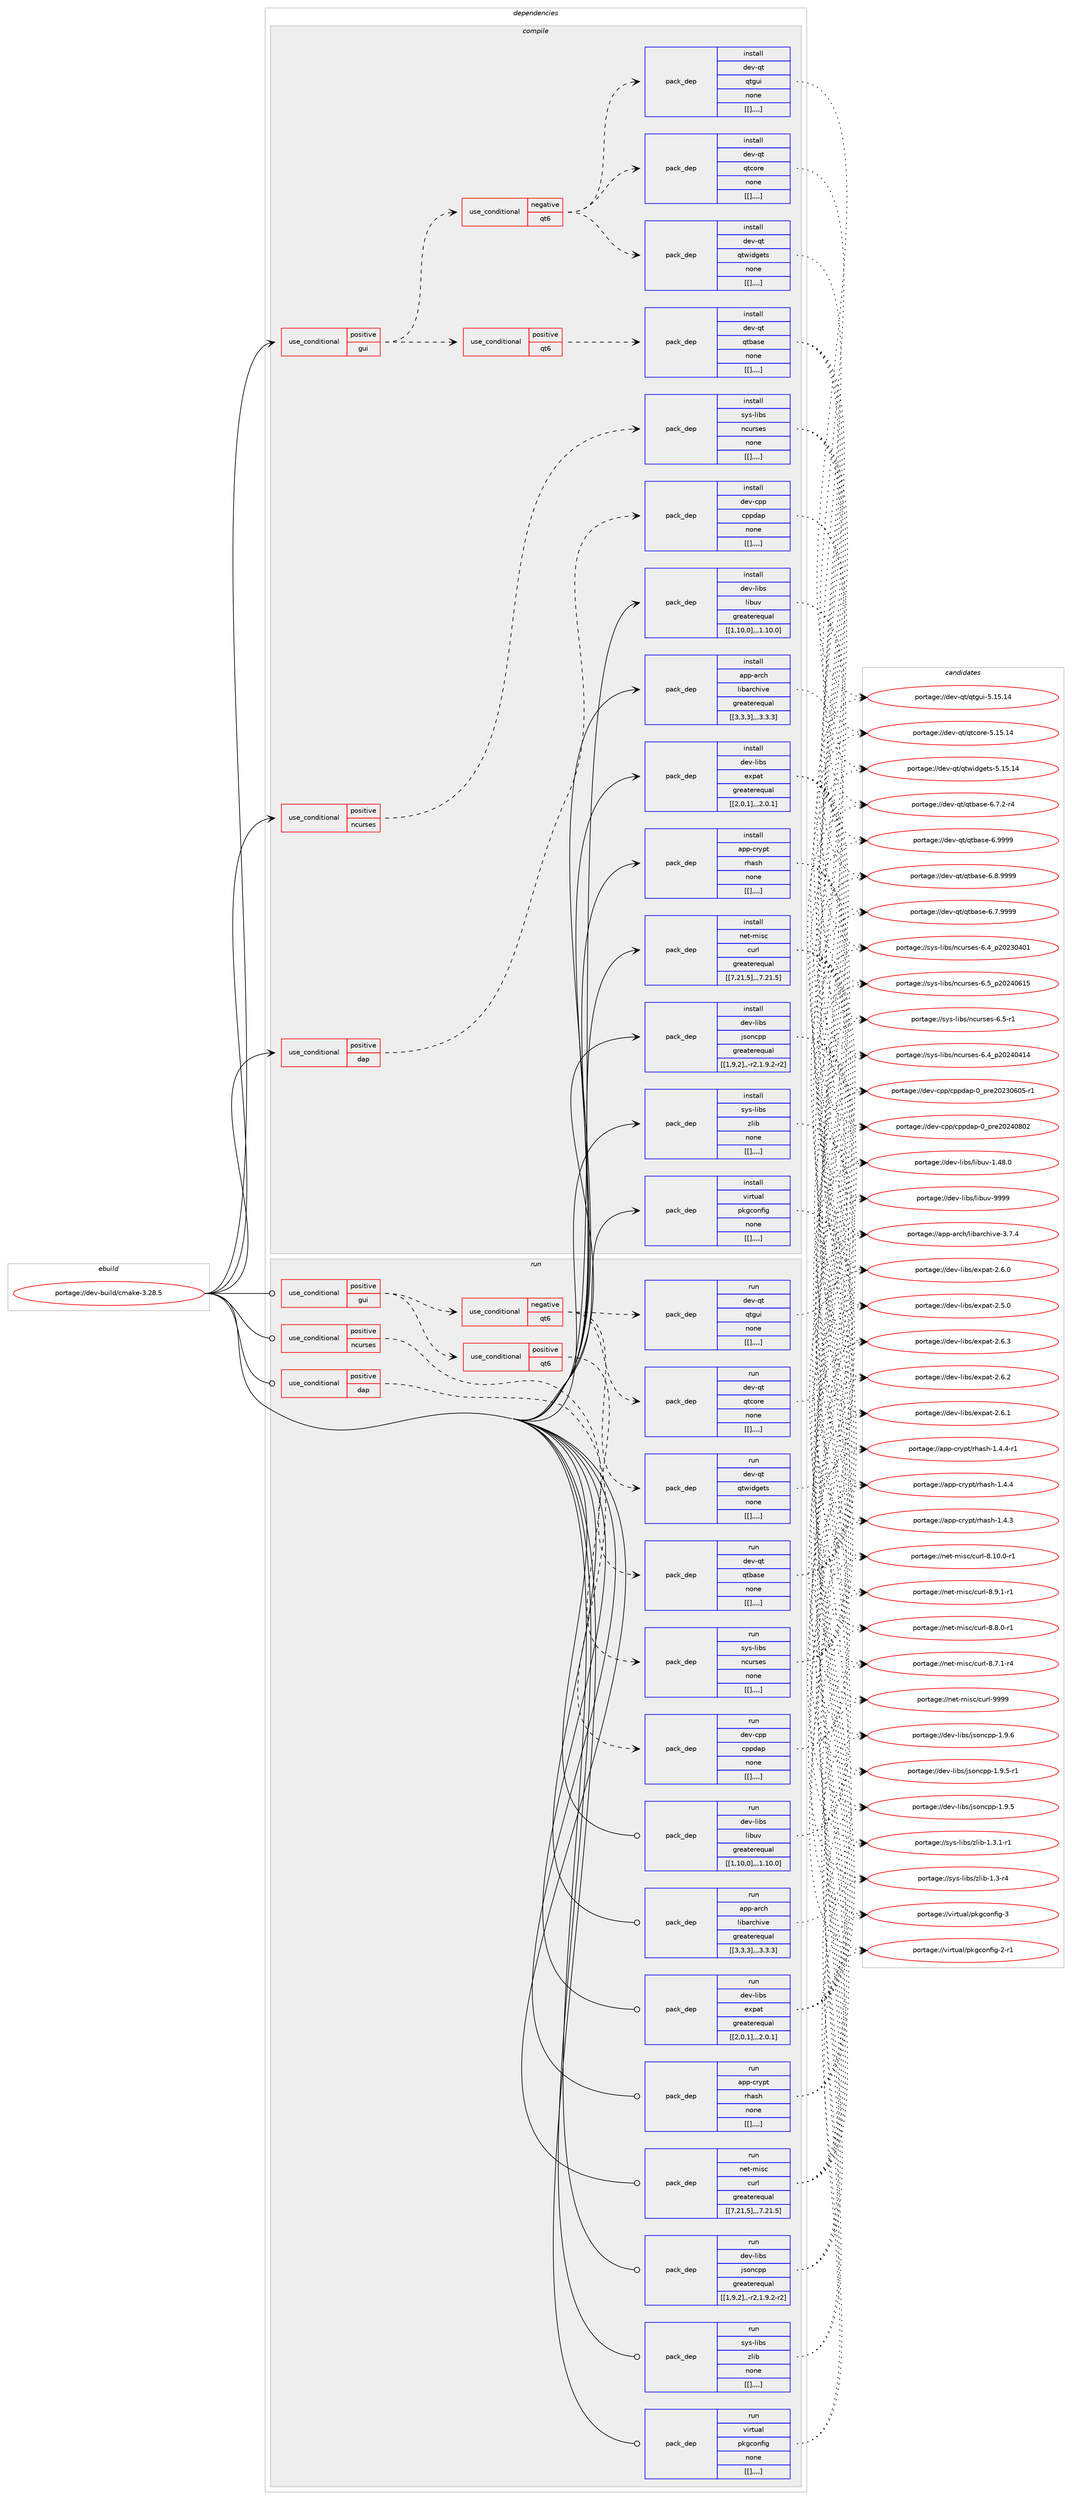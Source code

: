 digraph prolog {

# *************
# Graph options
# *************

newrank=true;
concentrate=true;
compound=true;
graph [rankdir=LR,fontname=Helvetica,fontsize=10,ranksep=1.5];#, ranksep=2.5, nodesep=0.2];
edge  [arrowhead=vee];
node  [fontname=Helvetica,fontsize=10];

# **********
# The ebuild
# **********

subgraph cluster_leftcol {
color=gray;
label=<<i>ebuild</i>>;
id [label="portage://dev-build/cmake-3.28.5", color=red, width=4, href="../dev-build/cmake-3.28.5.svg"];
}

# ****************
# The dependencies
# ****************

subgraph cluster_midcol {
color=gray;
label=<<i>dependencies</i>>;
subgraph cluster_compile {
fillcolor="#eeeeee";
style=filled;
label=<<i>compile</i>>;
subgraph cond16845 {
dependency64529 [label=<<TABLE BORDER="0" CELLBORDER="1" CELLSPACING="0" CELLPADDING="4"><TR><TD ROWSPAN="3" CELLPADDING="10">use_conditional</TD></TR><TR><TD>positive</TD></TR><TR><TD>dap</TD></TR></TABLE>>, shape=none, color=red];
subgraph pack46763 {
dependency64530 [label=<<TABLE BORDER="0" CELLBORDER="1" CELLSPACING="0" CELLPADDING="4" WIDTH="220"><TR><TD ROWSPAN="6" CELLPADDING="30">pack_dep</TD></TR><TR><TD WIDTH="110">install</TD></TR><TR><TD>dev-cpp</TD></TR><TR><TD>cppdap</TD></TR><TR><TD>none</TD></TR><TR><TD>[[],,,,]</TD></TR></TABLE>>, shape=none, color=blue];
}
dependency64529:e -> dependency64530:w [weight=20,style="dashed",arrowhead="vee"];
}
id:e -> dependency64529:w [weight=20,style="solid",arrowhead="vee"];
subgraph cond16846 {
dependency64531 [label=<<TABLE BORDER="0" CELLBORDER="1" CELLSPACING="0" CELLPADDING="4"><TR><TD ROWSPAN="3" CELLPADDING="10">use_conditional</TD></TR><TR><TD>positive</TD></TR><TR><TD>gui</TD></TR></TABLE>>, shape=none, color=red];
subgraph cond16847 {
dependency64532 [label=<<TABLE BORDER="0" CELLBORDER="1" CELLSPACING="0" CELLPADDING="4"><TR><TD ROWSPAN="3" CELLPADDING="10">use_conditional</TD></TR><TR><TD>negative</TD></TR><TR><TD>qt6</TD></TR></TABLE>>, shape=none, color=red];
subgraph pack46764 {
dependency64533 [label=<<TABLE BORDER="0" CELLBORDER="1" CELLSPACING="0" CELLPADDING="4" WIDTH="220"><TR><TD ROWSPAN="6" CELLPADDING="30">pack_dep</TD></TR><TR><TD WIDTH="110">install</TD></TR><TR><TD>dev-qt</TD></TR><TR><TD>qtcore</TD></TR><TR><TD>none</TD></TR><TR><TD>[[],,,,]</TD></TR></TABLE>>, shape=none, color=blue];
}
dependency64532:e -> dependency64533:w [weight=20,style="dashed",arrowhead="vee"];
subgraph pack46765 {
dependency64534 [label=<<TABLE BORDER="0" CELLBORDER="1" CELLSPACING="0" CELLPADDING="4" WIDTH="220"><TR><TD ROWSPAN="6" CELLPADDING="30">pack_dep</TD></TR><TR><TD WIDTH="110">install</TD></TR><TR><TD>dev-qt</TD></TR><TR><TD>qtgui</TD></TR><TR><TD>none</TD></TR><TR><TD>[[],,,,]</TD></TR></TABLE>>, shape=none, color=blue];
}
dependency64532:e -> dependency64534:w [weight=20,style="dashed",arrowhead="vee"];
subgraph pack46766 {
dependency64535 [label=<<TABLE BORDER="0" CELLBORDER="1" CELLSPACING="0" CELLPADDING="4" WIDTH="220"><TR><TD ROWSPAN="6" CELLPADDING="30">pack_dep</TD></TR><TR><TD WIDTH="110">install</TD></TR><TR><TD>dev-qt</TD></TR><TR><TD>qtwidgets</TD></TR><TR><TD>none</TD></TR><TR><TD>[[],,,,]</TD></TR></TABLE>>, shape=none, color=blue];
}
dependency64532:e -> dependency64535:w [weight=20,style="dashed",arrowhead="vee"];
}
dependency64531:e -> dependency64532:w [weight=20,style="dashed",arrowhead="vee"];
subgraph cond16848 {
dependency64536 [label=<<TABLE BORDER="0" CELLBORDER="1" CELLSPACING="0" CELLPADDING="4"><TR><TD ROWSPAN="3" CELLPADDING="10">use_conditional</TD></TR><TR><TD>positive</TD></TR><TR><TD>qt6</TD></TR></TABLE>>, shape=none, color=red];
subgraph pack46767 {
dependency64537 [label=<<TABLE BORDER="0" CELLBORDER="1" CELLSPACING="0" CELLPADDING="4" WIDTH="220"><TR><TD ROWSPAN="6" CELLPADDING="30">pack_dep</TD></TR><TR><TD WIDTH="110">install</TD></TR><TR><TD>dev-qt</TD></TR><TR><TD>qtbase</TD></TR><TR><TD>none</TD></TR><TR><TD>[[],,,,]</TD></TR></TABLE>>, shape=none, color=blue];
}
dependency64536:e -> dependency64537:w [weight=20,style="dashed",arrowhead="vee"];
}
dependency64531:e -> dependency64536:w [weight=20,style="dashed",arrowhead="vee"];
}
id:e -> dependency64531:w [weight=20,style="solid",arrowhead="vee"];
subgraph cond16849 {
dependency64538 [label=<<TABLE BORDER="0" CELLBORDER="1" CELLSPACING="0" CELLPADDING="4"><TR><TD ROWSPAN="3" CELLPADDING="10">use_conditional</TD></TR><TR><TD>positive</TD></TR><TR><TD>ncurses</TD></TR></TABLE>>, shape=none, color=red];
subgraph pack46768 {
dependency64539 [label=<<TABLE BORDER="0" CELLBORDER="1" CELLSPACING="0" CELLPADDING="4" WIDTH="220"><TR><TD ROWSPAN="6" CELLPADDING="30">pack_dep</TD></TR><TR><TD WIDTH="110">install</TD></TR><TR><TD>sys-libs</TD></TR><TR><TD>ncurses</TD></TR><TR><TD>none</TD></TR><TR><TD>[[],,,,]</TD></TR></TABLE>>, shape=none, color=blue];
}
dependency64538:e -> dependency64539:w [weight=20,style="dashed",arrowhead="vee"];
}
id:e -> dependency64538:w [weight=20,style="solid",arrowhead="vee"];
subgraph pack46769 {
dependency64540 [label=<<TABLE BORDER="0" CELLBORDER="1" CELLSPACING="0" CELLPADDING="4" WIDTH="220"><TR><TD ROWSPAN="6" CELLPADDING="30">pack_dep</TD></TR><TR><TD WIDTH="110">install</TD></TR><TR><TD>app-arch</TD></TR><TR><TD>libarchive</TD></TR><TR><TD>greaterequal</TD></TR><TR><TD>[[3,3,3],,,3.3.3]</TD></TR></TABLE>>, shape=none, color=blue];
}
id:e -> dependency64540:w [weight=20,style="solid",arrowhead="vee"];
subgraph pack46770 {
dependency64541 [label=<<TABLE BORDER="0" CELLBORDER="1" CELLSPACING="0" CELLPADDING="4" WIDTH="220"><TR><TD ROWSPAN="6" CELLPADDING="30">pack_dep</TD></TR><TR><TD WIDTH="110">install</TD></TR><TR><TD>app-crypt</TD></TR><TR><TD>rhash</TD></TR><TR><TD>none</TD></TR><TR><TD>[[],,,,]</TD></TR></TABLE>>, shape=none, color=blue];
}
id:e -> dependency64541:w [weight=20,style="solid",arrowhead="vee"];
subgraph pack46771 {
dependency64542 [label=<<TABLE BORDER="0" CELLBORDER="1" CELLSPACING="0" CELLPADDING="4" WIDTH="220"><TR><TD ROWSPAN="6" CELLPADDING="30">pack_dep</TD></TR><TR><TD WIDTH="110">install</TD></TR><TR><TD>dev-libs</TD></TR><TR><TD>expat</TD></TR><TR><TD>greaterequal</TD></TR><TR><TD>[[2,0,1],,,2.0.1]</TD></TR></TABLE>>, shape=none, color=blue];
}
id:e -> dependency64542:w [weight=20,style="solid",arrowhead="vee"];
subgraph pack46772 {
dependency64543 [label=<<TABLE BORDER="0" CELLBORDER="1" CELLSPACING="0" CELLPADDING="4" WIDTH="220"><TR><TD ROWSPAN="6" CELLPADDING="30">pack_dep</TD></TR><TR><TD WIDTH="110">install</TD></TR><TR><TD>dev-libs</TD></TR><TR><TD>jsoncpp</TD></TR><TR><TD>greaterequal</TD></TR><TR><TD>[[1,9,2],,-r2,1.9.2-r2]</TD></TR></TABLE>>, shape=none, color=blue];
}
id:e -> dependency64543:w [weight=20,style="solid",arrowhead="vee"];
subgraph pack46773 {
dependency64544 [label=<<TABLE BORDER="0" CELLBORDER="1" CELLSPACING="0" CELLPADDING="4" WIDTH="220"><TR><TD ROWSPAN="6" CELLPADDING="30">pack_dep</TD></TR><TR><TD WIDTH="110">install</TD></TR><TR><TD>dev-libs</TD></TR><TR><TD>libuv</TD></TR><TR><TD>greaterequal</TD></TR><TR><TD>[[1,10,0],,,1.10.0]</TD></TR></TABLE>>, shape=none, color=blue];
}
id:e -> dependency64544:w [weight=20,style="solid",arrowhead="vee"];
subgraph pack46774 {
dependency64545 [label=<<TABLE BORDER="0" CELLBORDER="1" CELLSPACING="0" CELLPADDING="4" WIDTH="220"><TR><TD ROWSPAN="6" CELLPADDING="30">pack_dep</TD></TR><TR><TD WIDTH="110">install</TD></TR><TR><TD>net-misc</TD></TR><TR><TD>curl</TD></TR><TR><TD>greaterequal</TD></TR><TR><TD>[[7,21,5],,,7.21.5]</TD></TR></TABLE>>, shape=none, color=blue];
}
id:e -> dependency64545:w [weight=20,style="solid",arrowhead="vee"];
subgraph pack46775 {
dependency64546 [label=<<TABLE BORDER="0" CELLBORDER="1" CELLSPACING="0" CELLPADDING="4" WIDTH="220"><TR><TD ROWSPAN="6" CELLPADDING="30">pack_dep</TD></TR><TR><TD WIDTH="110">install</TD></TR><TR><TD>sys-libs</TD></TR><TR><TD>zlib</TD></TR><TR><TD>none</TD></TR><TR><TD>[[],,,,]</TD></TR></TABLE>>, shape=none, color=blue];
}
id:e -> dependency64546:w [weight=20,style="solid",arrowhead="vee"];
subgraph pack46776 {
dependency64547 [label=<<TABLE BORDER="0" CELLBORDER="1" CELLSPACING="0" CELLPADDING="4" WIDTH="220"><TR><TD ROWSPAN="6" CELLPADDING="30">pack_dep</TD></TR><TR><TD WIDTH="110">install</TD></TR><TR><TD>virtual</TD></TR><TR><TD>pkgconfig</TD></TR><TR><TD>none</TD></TR><TR><TD>[[],,,,]</TD></TR></TABLE>>, shape=none, color=blue];
}
id:e -> dependency64547:w [weight=20,style="solid",arrowhead="vee"];
}
subgraph cluster_compileandrun {
fillcolor="#eeeeee";
style=filled;
label=<<i>compile and run</i>>;
}
subgraph cluster_run {
fillcolor="#eeeeee";
style=filled;
label=<<i>run</i>>;
subgraph cond16850 {
dependency64548 [label=<<TABLE BORDER="0" CELLBORDER="1" CELLSPACING="0" CELLPADDING="4"><TR><TD ROWSPAN="3" CELLPADDING="10">use_conditional</TD></TR><TR><TD>positive</TD></TR><TR><TD>dap</TD></TR></TABLE>>, shape=none, color=red];
subgraph pack46777 {
dependency64549 [label=<<TABLE BORDER="0" CELLBORDER="1" CELLSPACING="0" CELLPADDING="4" WIDTH="220"><TR><TD ROWSPAN="6" CELLPADDING="30">pack_dep</TD></TR><TR><TD WIDTH="110">run</TD></TR><TR><TD>dev-cpp</TD></TR><TR><TD>cppdap</TD></TR><TR><TD>none</TD></TR><TR><TD>[[],,,,]</TD></TR></TABLE>>, shape=none, color=blue];
}
dependency64548:e -> dependency64549:w [weight=20,style="dashed",arrowhead="vee"];
}
id:e -> dependency64548:w [weight=20,style="solid",arrowhead="odot"];
subgraph cond16851 {
dependency64550 [label=<<TABLE BORDER="0" CELLBORDER="1" CELLSPACING="0" CELLPADDING="4"><TR><TD ROWSPAN="3" CELLPADDING="10">use_conditional</TD></TR><TR><TD>positive</TD></TR><TR><TD>gui</TD></TR></TABLE>>, shape=none, color=red];
subgraph cond16852 {
dependency64551 [label=<<TABLE BORDER="0" CELLBORDER="1" CELLSPACING="0" CELLPADDING="4"><TR><TD ROWSPAN="3" CELLPADDING="10">use_conditional</TD></TR><TR><TD>negative</TD></TR><TR><TD>qt6</TD></TR></TABLE>>, shape=none, color=red];
subgraph pack46778 {
dependency64552 [label=<<TABLE BORDER="0" CELLBORDER="1" CELLSPACING="0" CELLPADDING="4" WIDTH="220"><TR><TD ROWSPAN="6" CELLPADDING="30">pack_dep</TD></TR><TR><TD WIDTH="110">run</TD></TR><TR><TD>dev-qt</TD></TR><TR><TD>qtcore</TD></TR><TR><TD>none</TD></TR><TR><TD>[[],,,,]</TD></TR></TABLE>>, shape=none, color=blue];
}
dependency64551:e -> dependency64552:w [weight=20,style="dashed",arrowhead="vee"];
subgraph pack46779 {
dependency64553 [label=<<TABLE BORDER="0" CELLBORDER="1" CELLSPACING="0" CELLPADDING="4" WIDTH="220"><TR><TD ROWSPAN="6" CELLPADDING="30">pack_dep</TD></TR><TR><TD WIDTH="110">run</TD></TR><TR><TD>dev-qt</TD></TR><TR><TD>qtgui</TD></TR><TR><TD>none</TD></TR><TR><TD>[[],,,,]</TD></TR></TABLE>>, shape=none, color=blue];
}
dependency64551:e -> dependency64553:w [weight=20,style="dashed",arrowhead="vee"];
subgraph pack46780 {
dependency64554 [label=<<TABLE BORDER="0" CELLBORDER="1" CELLSPACING="0" CELLPADDING="4" WIDTH="220"><TR><TD ROWSPAN="6" CELLPADDING="30">pack_dep</TD></TR><TR><TD WIDTH="110">run</TD></TR><TR><TD>dev-qt</TD></TR><TR><TD>qtwidgets</TD></TR><TR><TD>none</TD></TR><TR><TD>[[],,,,]</TD></TR></TABLE>>, shape=none, color=blue];
}
dependency64551:e -> dependency64554:w [weight=20,style="dashed",arrowhead="vee"];
}
dependency64550:e -> dependency64551:w [weight=20,style="dashed",arrowhead="vee"];
subgraph cond16853 {
dependency64555 [label=<<TABLE BORDER="0" CELLBORDER="1" CELLSPACING="0" CELLPADDING="4"><TR><TD ROWSPAN="3" CELLPADDING="10">use_conditional</TD></TR><TR><TD>positive</TD></TR><TR><TD>qt6</TD></TR></TABLE>>, shape=none, color=red];
subgraph pack46781 {
dependency64556 [label=<<TABLE BORDER="0" CELLBORDER="1" CELLSPACING="0" CELLPADDING="4" WIDTH="220"><TR><TD ROWSPAN="6" CELLPADDING="30">pack_dep</TD></TR><TR><TD WIDTH="110">run</TD></TR><TR><TD>dev-qt</TD></TR><TR><TD>qtbase</TD></TR><TR><TD>none</TD></TR><TR><TD>[[],,,,]</TD></TR></TABLE>>, shape=none, color=blue];
}
dependency64555:e -> dependency64556:w [weight=20,style="dashed",arrowhead="vee"];
}
dependency64550:e -> dependency64555:w [weight=20,style="dashed",arrowhead="vee"];
}
id:e -> dependency64550:w [weight=20,style="solid",arrowhead="odot"];
subgraph cond16854 {
dependency64557 [label=<<TABLE BORDER="0" CELLBORDER="1" CELLSPACING="0" CELLPADDING="4"><TR><TD ROWSPAN="3" CELLPADDING="10">use_conditional</TD></TR><TR><TD>positive</TD></TR><TR><TD>ncurses</TD></TR></TABLE>>, shape=none, color=red];
subgraph pack46782 {
dependency64558 [label=<<TABLE BORDER="0" CELLBORDER="1" CELLSPACING="0" CELLPADDING="4" WIDTH="220"><TR><TD ROWSPAN="6" CELLPADDING="30">pack_dep</TD></TR><TR><TD WIDTH="110">run</TD></TR><TR><TD>sys-libs</TD></TR><TR><TD>ncurses</TD></TR><TR><TD>none</TD></TR><TR><TD>[[],,,,]</TD></TR></TABLE>>, shape=none, color=blue];
}
dependency64557:e -> dependency64558:w [weight=20,style="dashed",arrowhead="vee"];
}
id:e -> dependency64557:w [weight=20,style="solid",arrowhead="odot"];
subgraph pack46783 {
dependency64559 [label=<<TABLE BORDER="0" CELLBORDER="1" CELLSPACING="0" CELLPADDING="4" WIDTH="220"><TR><TD ROWSPAN="6" CELLPADDING="30">pack_dep</TD></TR><TR><TD WIDTH="110">run</TD></TR><TR><TD>app-arch</TD></TR><TR><TD>libarchive</TD></TR><TR><TD>greaterequal</TD></TR><TR><TD>[[3,3,3],,,3.3.3]</TD></TR></TABLE>>, shape=none, color=blue];
}
id:e -> dependency64559:w [weight=20,style="solid",arrowhead="odot"];
subgraph pack46784 {
dependency64560 [label=<<TABLE BORDER="0" CELLBORDER="1" CELLSPACING="0" CELLPADDING="4" WIDTH="220"><TR><TD ROWSPAN="6" CELLPADDING="30">pack_dep</TD></TR><TR><TD WIDTH="110">run</TD></TR><TR><TD>app-crypt</TD></TR><TR><TD>rhash</TD></TR><TR><TD>none</TD></TR><TR><TD>[[],,,,]</TD></TR></TABLE>>, shape=none, color=blue];
}
id:e -> dependency64560:w [weight=20,style="solid",arrowhead="odot"];
subgraph pack46785 {
dependency64561 [label=<<TABLE BORDER="0" CELLBORDER="1" CELLSPACING="0" CELLPADDING="4" WIDTH="220"><TR><TD ROWSPAN="6" CELLPADDING="30">pack_dep</TD></TR><TR><TD WIDTH="110">run</TD></TR><TR><TD>dev-libs</TD></TR><TR><TD>expat</TD></TR><TR><TD>greaterequal</TD></TR><TR><TD>[[2,0,1],,,2.0.1]</TD></TR></TABLE>>, shape=none, color=blue];
}
id:e -> dependency64561:w [weight=20,style="solid",arrowhead="odot"];
subgraph pack46786 {
dependency64562 [label=<<TABLE BORDER="0" CELLBORDER="1" CELLSPACING="0" CELLPADDING="4" WIDTH="220"><TR><TD ROWSPAN="6" CELLPADDING="30">pack_dep</TD></TR><TR><TD WIDTH="110">run</TD></TR><TR><TD>dev-libs</TD></TR><TR><TD>jsoncpp</TD></TR><TR><TD>greaterequal</TD></TR><TR><TD>[[1,9,2],,-r2,1.9.2-r2]</TD></TR></TABLE>>, shape=none, color=blue];
}
id:e -> dependency64562:w [weight=20,style="solid",arrowhead="odot"];
subgraph pack46787 {
dependency64563 [label=<<TABLE BORDER="0" CELLBORDER="1" CELLSPACING="0" CELLPADDING="4" WIDTH="220"><TR><TD ROWSPAN="6" CELLPADDING="30">pack_dep</TD></TR><TR><TD WIDTH="110">run</TD></TR><TR><TD>dev-libs</TD></TR><TR><TD>libuv</TD></TR><TR><TD>greaterequal</TD></TR><TR><TD>[[1,10,0],,,1.10.0]</TD></TR></TABLE>>, shape=none, color=blue];
}
id:e -> dependency64563:w [weight=20,style="solid",arrowhead="odot"];
subgraph pack46788 {
dependency64564 [label=<<TABLE BORDER="0" CELLBORDER="1" CELLSPACING="0" CELLPADDING="4" WIDTH="220"><TR><TD ROWSPAN="6" CELLPADDING="30">pack_dep</TD></TR><TR><TD WIDTH="110">run</TD></TR><TR><TD>net-misc</TD></TR><TR><TD>curl</TD></TR><TR><TD>greaterequal</TD></TR><TR><TD>[[7,21,5],,,7.21.5]</TD></TR></TABLE>>, shape=none, color=blue];
}
id:e -> dependency64564:w [weight=20,style="solid",arrowhead="odot"];
subgraph pack46789 {
dependency64565 [label=<<TABLE BORDER="0" CELLBORDER="1" CELLSPACING="0" CELLPADDING="4" WIDTH="220"><TR><TD ROWSPAN="6" CELLPADDING="30">pack_dep</TD></TR><TR><TD WIDTH="110">run</TD></TR><TR><TD>sys-libs</TD></TR><TR><TD>zlib</TD></TR><TR><TD>none</TD></TR><TR><TD>[[],,,,]</TD></TR></TABLE>>, shape=none, color=blue];
}
id:e -> dependency64565:w [weight=20,style="solid",arrowhead="odot"];
subgraph pack46790 {
dependency64566 [label=<<TABLE BORDER="0" CELLBORDER="1" CELLSPACING="0" CELLPADDING="4" WIDTH="220"><TR><TD ROWSPAN="6" CELLPADDING="30">pack_dep</TD></TR><TR><TD WIDTH="110">run</TD></TR><TR><TD>virtual</TD></TR><TR><TD>pkgconfig</TD></TR><TR><TD>none</TD></TR><TR><TD>[[],,,,]</TD></TR></TABLE>>, shape=none, color=blue];
}
id:e -> dependency64566:w [weight=20,style="solid",arrowhead="odot"];
}
}

# **************
# The candidates
# **************

subgraph cluster_choices {
rank=same;
color=gray;
label=<<i>candidates</i>>;

subgraph choice46763 {
color=black;
nodesep=1;
choice10010111845991121124799112112100971124548951121141015048505248564850 [label="portage://dev-cpp/cppdap-0_pre20240802", color=red, width=4,href="../dev-cpp/cppdap-0_pre20240802.svg"];
choice100101118459911211247991121121009711245489511211410150485051485448534511449 [label="portage://dev-cpp/cppdap-0_pre20230605-r1", color=red, width=4,href="../dev-cpp/cppdap-0_pre20230605-r1.svg"];
dependency64530:e -> choice10010111845991121124799112112100971124548951121141015048505248564850:w [style=dotted,weight="100"];
dependency64530:e -> choice100101118459911211247991121121009711245489511211410150485051485448534511449:w [style=dotted,weight="100"];
}
subgraph choice46764 {
color=black;
nodesep=1;
choice1001011184511311647113116991111141014553464953464952 [label="portage://dev-qt/qtcore-5.15.14", color=red, width=4,href="../dev-qt/qtcore-5.15.14.svg"];
dependency64533:e -> choice1001011184511311647113116991111141014553464953464952:w [style=dotted,weight="100"];
}
subgraph choice46765 {
color=black;
nodesep=1;
choice10010111845113116471131161031171054553464953464952 [label="portage://dev-qt/qtgui-5.15.14", color=red, width=4,href="../dev-qt/qtgui-5.15.14.svg"];
dependency64534:e -> choice10010111845113116471131161031171054553464953464952:w [style=dotted,weight="100"];
}
subgraph choice46766 {
color=black;
nodesep=1;
choice10010111845113116471131161191051001031011161154553464953464952 [label="portage://dev-qt/qtwidgets-5.15.14", color=red, width=4,href="../dev-qt/qtwidgets-5.15.14.svg"];
dependency64535:e -> choice10010111845113116471131161191051001031011161154553464953464952:w [style=dotted,weight="100"];
}
subgraph choice46767 {
color=black;
nodesep=1;
choice1001011184511311647113116989711510145544657575757 [label="portage://dev-qt/qtbase-6.9999", color=red, width=4,href="../dev-qt/qtbase-6.9999.svg"];
choice10010111845113116471131169897115101455446564657575757 [label="portage://dev-qt/qtbase-6.8.9999", color=red, width=4,href="../dev-qt/qtbase-6.8.9999.svg"];
choice10010111845113116471131169897115101455446554657575757 [label="portage://dev-qt/qtbase-6.7.9999", color=red, width=4,href="../dev-qt/qtbase-6.7.9999.svg"];
choice100101118451131164711311698971151014554465546504511452 [label="portage://dev-qt/qtbase-6.7.2-r4", color=red, width=4,href="../dev-qt/qtbase-6.7.2-r4.svg"];
dependency64537:e -> choice1001011184511311647113116989711510145544657575757:w [style=dotted,weight="100"];
dependency64537:e -> choice10010111845113116471131169897115101455446564657575757:w [style=dotted,weight="100"];
dependency64537:e -> choice10010111845113116471131169897115101455446554657575757:w [style=dotted,weight="100"];
dependency64537:e -> choice100101118451131164711311698971151014554465546504511452:w [style=dotted,weight="100"];
}
subgraph choice46768 {
color=black;
nodesep=1;
choice1151211154510810598115471109911711411510111545544653951125048505248544953 [label="portage://sys-libs/ncurses-6.5_p20240615", color=red, width=4,href="../sys-libs/ncurses-6.5_p20240615.svg"];
choice11512111545108105981154711099117114115101115455446534511449 [label="portage://sys-libs/ncurses-6.5-r1", color=red, width=4,href="../sys-libs/ncurses-6.5-r1.svg"];
choice1151211154510810598115471109911711411510111545544652951125048505248524952 [label="portage://sys-libs/ncurses-6.4_p20240414", color=red, width=4,href="../sys-libs/ncurses-6.4_p20240414.svg"];
choice1151211154510810598115471109911711411510111545544652951125048505148524849 [label="portage://sys-libs/ncurses-6.4_p20230401", color=red, width=4,href="../sys-libs/ncurses-6.4_p20230401.svg"];
dependency64539:e -> choice1151211154510810598115471109911711411510111545544653951125048505248544953:w [style=dotted,weight="100"];
dependency64539:e -> choice11512111545108105981154711099117114115101115455446534511449:w [style=dotted,weight="100"];
dependency64539:e -> choice1151211154510810598115471109911711411510111545544652951125048505248524952:w [style=dotted,weight="100"];
dependency64539:e -> choice1151211154510810598115471109911711411510111545544652951125048505148524849:w [style=dotted,weight="100"];
}
subgraph choice46769 {
color=black;
nodesep=1;
choice9711211245971149910447108105989711499104105118101455146554652 [label="portage://app-arch/libarchive-3.7.4", color=red, width=4,href="../app-arch/libarchive-3.7.4.svg"];
dependency64540:e -> choice9711211245971149910447108105989711499104105118101455146554652:w [style=dotted,weight="100"];
}
subgraph choice46770 {
color=black;
nodesep=1;
choice97112112459911412111211647114104971151044549465246524511449 [label="portage://app-crypt/rhash-1.4.4-r1", color=red, width=4,href="../app-crypt/rhash-1.4.4-r1.svg"];
choice9711211245991141211121164711410497115104454946524652 [label="portage://app-crypt/rhash-1.4.4", color=red, width=4,href="../app-crypt/rhash-1.4.4.svg"];
choice9711211245991141211121164711410497115104454946524651 [label="portage://app-crypt/rhash-1.4.3", color=red, width=4,href="../app-crypt/rhash-1.4.3.svg"];
dependency64541:e -> choice97112112459911412111211647114104971151044549465246524511449:w [style=dotted,weight="100"];
dependency64541:e -> choice9711211245991141211121164711410497115104454946524652:w [style=dotted,weight="100"];
dependency64541:e -> choice9711211245991141211121164711410497115104454946524651:w [style=dotted,weight="100"];
}
subgraph choice46771 {
color=black;
nodesep=1;
choice10010111845108105981154710112011297116455046544651 [label="portage://dev-libs/expat-2.6.3", color=red, width=4,href="../dev-libs/expat-2.6.3.svg"];
choice10010111845108105981154710112011297116455046544650 [label="portage://dev-libs/expat-2.6.2", color=red, width=4,href="../dev-libs/expat-2.6.2.svg"];
choice10010111845108105981154710112011297116455046544649 [label="portage://dev-libs/expat-2.6.1", color=red, width=4,href="../dev-libs/expat-2.6.1.svg"];
choice10010111845108105981154710112011297116455046544648 [label="portage://dev-libs/expat-2.6.0", color=red, width=4,href="../dev-libs/expat-2.6.0.svg"];
choice10010111845108105981154710112011297116455046534648 [label="portage://dev-libs/expat-2.5.0", color=red, width=4,href="../dev-libs/expat-2.5.0.svg"];
dependency64542:e -> choice10010111845108105981154710112011297116455046544651:w [style=dotted,weight="100"];
dependency64542:e -> choice10010111845108105981154710112011297116455046544650:w [style=dotted,weight="100"];
dependency64542:e -> choice10010111845108105981154710112011297116455046544649:w [style=dotted,weight="100"];
dependency64542:e -> choice10010111845108105981154710112011297116455046544648:w [style=dotted,weight="100"];
dependency64542:e -> choice10010111845108105981154710112011297116455046534648:w [style=dotted,weight="100"];
}
subgraph choice46772 {
color=black;
nodesep=1;
choice10010111845108105981154710611511111099112112454946574654 [label="portage://dev-libs/jsoncpp-1.9.6", color=red, width=4,href="../dev-libs/jsoncpp-1.9.6.svg"];
choice100101118451081059811547106115111110991121124549465746534511449 [label="portage://dev-libs/jsoncpp-1.9.5-r1", color=red, width=4,href="../dev-libs/jsoncpp-1.9.5-r1.svg"];
choice10010111845108105981154710611511111099112112454946574653 [label="portage://dev-libs/jsoncpp-1.9.5", color=red, width=4,href="../dev-libs/jsoncpp-1.9.5.svg"];
dependency64543:e -> choice10010111845108105981154710611511111099112112454946574654:w [style=dotted,weight="100"];
dependency64543:e -> choice100101118451081059811547106115111110991121124549465746534511449:w [style=dotted,weight="100"];
dependency64543:e -> choice10010111845108105981154710611511111099112112454946574653:w [style=dotted,weight="100"];
}
subgraph choice46773 {
color=black;
nodesep=1;
choice100101118451081059811547108105981171184557575757 [label="portage://dev-libs/libuv-9999", color=red, width=4,href="../dev-libs/libuv-9999.svg"];
choice1001011184510810598115471081059811711845494652564648 [label="portage://dev-libs/libuv-1.48.0", color=red, width=4,href="../dev-libs/libuv-1.48.0.svg"];
dependency64544:e -> choice100101118451081059811547108105981171184557575757:w [style=dotted,weight="100"];
dependency64544:e -> choice1001011184510810598115471081059811711845494652564648:w [style=dotted,weight="100"];
}
subgraph choice46774 {
color=black;
nodesep=1;
choice110101116451091051159947991171141084557575757 [label="portage://net-misc/curl-9999", color=red, width=4,href="../net-misc/curl-9999.svg"];
choice11010111645109105115994799117114108455646494846484511449 [label="portage://net-misc/curl-8.10.0-r1", color=red, width=4,href="../net-misc/curl-8.10.0-r1.svg"];
choice110101116451091051159947991171141084556465746494511449 [label="portage://net-misc/curl-8.9.1-r1", color=red, width=4,href="../net-misc/curl-8.9.1-r1.svg"];
choice110101116451091051159947991171141084556465646484511449 [label="portage://net-misc/curl-8.8.0-r1", color=red, width=4,href="../net-misc/curl-8.8.0-r1.svg"];
choice110101116451091051159947991171141084556465546494511452 [label="portage://net-misc/curl-8.7.1-r4", color=red, width=4,href="../net-misc/curl-8.7.1-r4.svg"];
dependency64545:e -> choice110101116451091051159947991171141084557575757:w [style=dotted,weight="100"];
dependency64545:e -> choice11010111645109105115994799117114108455646494846484511449:w [style=dotted,weight="100"];
dependency64545:e -> choice110101116451091051159947991171141084556465746494511449:w [style=dotted,weight="100"];
dependency64545:e -> choice110101116451091051159947991171141084556465646484511449:w [style=dotted,weight="100"];
dependency64545:e -> choice110101116451091051159947991171141084556465546494511452:w [style=dotted,weight="100"];
}
subgraph choice46775 {
color=black;
nodesep=1;
choice115121115451081059811547122108105984549465146494511449 [label="portage://sys-libs/zlib-1.3.1-r1", color=red, width=4,href="../sys-libs/zlib-1.3.1-r1.svg"];
choice11512111545108105981154712210810598454946514511452 [label="portage://sys-libs/zlib-1.3-r4", color=red, width=4,href="../sys-libs/zlib-1.3-r4.svg"];
dependency64546:e -> choice115121115451081059811547122108105984549465146494511449:w [style=dotted,weight="100"];
dependency64546:e -> choice11512111545108105981154712210810598454946514511452:w [style=dotted,weight="100"];
}
subgraph choice46776 {
color=black;
nodesep=1;
choice1181051141161179710847112107103991111101021051034551 [label="portage://virtual/pkgconfig-3", color=red, width=4,href="../virtual/pkgconfig-3.svg"];
choice11810511411611797108471121071039911111010210510345504511449 [label="portage://virtual/pkgconfig-2-r1", color=red, width=4,href="../virtual/pkgconfig-2-r1.svg"];
dependency64547:e -> choice1181051141161179710847112107103991111101021051034551:w [style=dotted,weight="100"];
dependency64547:e -> choice11810511411611797108471121071039911111010210510345504511449:w [style=dotted,weight="100"];
}
subgraph choice46777 {
color=black;
nodesep=1;
choice10010111845991121124799112112100971124548951121141015048505248564850 [label="portage://dev-cpp/cppdap-0_pre20240802", color=red, width=4,href="../dev-cpp/cppdap-0_pre20240802.svg"];
choice100101118459911211247991121121009711245489511211410150485051485448534511449 [label="portage://dev-cpp/cppdap-0_pre20230605-r1", color=red, width=4,href="../dev-cpp/cppdap-0_pre20230605-r1.svg"];
dependency64549:e -> choice10010111845991121124799112112100971124548951121141015048505248564850:w [style=dotted,weight="100"];
dependency64549:e -> choice100101118459911211247991121121009711245489511211410150485051485448534511449:w [style=dotted,weight="100"];
}
subgraph choice46778 {
color=black;
nodesep=1;
choice1001011184511311647113116991111141014553464953464952 [label="portage://dev-qt/qtcore-5.15.14", color=red, width=4,href="../dev-qt/qtcore-5.15.14.svg"];
dependency64552:e -> choice1001011184511311647113116991111141014553464953464952:w [style=dotted,weight="100"];
}
subgraph choice46779 {
color=black;
nodesep=1;
choice10010111845113116471131161031171054553464953464952 [label="portage://dev-qt/qtgui-5.15.14", color=red, width=4,href="../dev-qt/qtgui-5.15.14.svg"];
dependency64553:e -> choice10010111845113116471131161031171054553464953464952:w [style=dotted,weight="100"];
}
subgraph choice46780 {
color=black;
nodesep=1;
choice10010111845113116471131161191051001031011161154553464953464952 [label="portage://dev-qt/qtwidgets-5.15.14", color=red, width=4,href="../dev-qt/qtwidgets-5.15.14.svg"];
dependency64554:e -> choice10010111845113116471131161191051001031011161154553464953464952:w [style=dotted,weight="100"];
}
subgraph choice46781 {
color=black;
nodesep=1;
choice1001011184511311647113116989711510145544657575757 [label="portage://dev-qt/qtbase-6.9999", color=red, width=4,href="../dev-qt/qtbase-6.9999.svg"];
choice10010111845113116471131169897115101455446564657575757 [label="portage://dev-qt/qtbase-6.8.9999", color=red, width=4,href="../dev-qt/qtbase-6.8.9999.svg"];
choice10010111845113116471131169897115101455446554657575757 [label="portage://dev-qt/qtbase-6.7.9999", color=red, width=4,href="../dev-qt/qtbase-6.7.9999.svg"];
choice100101118451131164711311698971151014554465546504511452 [label="portage://dev-qt/qtbase-6.7.2-r4", color=red, width=4,href="../dev-qt/qtbase-6.7.2-r4.svg"];
dependency64556:e -> choice1001011184511311647113116989711510145544657575757:w [style=dotted,weight="100"];
dependency64556:e -> choice10010111845113116471131169897115101455446564657575757:w [style=dotted,weight="100"];
dependency64556:e -> choice10010111845113116471131169897115101455446554657575757:w [style=dotted,weight="100"];
dependency64556:e -> choice100101118451131164711311698971151014554465546504511452:w [style=dotted,weight="100"];
}
subgraph choice46782 {
color=black;
nodesep=1;
choice1151211154510810598115471109911711411510111545544653951125048505248544953 [label="portage://sys-libs/ncurses-6.5_p20240615", color=red, width=4,href="../sys-libs/ncurses-6.5_p20240615.svg"];
choice11512111545108105981154711099117114115101115455446534511449 [label="portage://sys-libs/ncurses-6.5-r1", color=red, width=4,href="../sys-libs/ncurses-6.5-r1.svg"];
choice1151211154510810598115471109911711411510111545544652951125048505248524952 [label="portage://sys-libs/ncurses-6.4_p20240414", color=red, width=4,href="../sys-libs/ncurses-6.4_p20240414.svg"];
choice1151211154510810598115471109911711411510111545544652951125048505148524849 [label="portage://sys-libs/ncurses-6.4_p20230401", color=red, width=4,href="../sys-libs/ncurses-6.4_p20230401.svg"];
dependency64558:e -> choice1151211154510810598115471109911711411510111545544653951125048505248544953:w [style=dotted,weight="100"];
dependency64558:e -> choice11512111545108105981154711099117114115101115455446534511449:w [style=dotted,weight="100"];
dependency64558:e -> choice1151211154510810598115471109911711411510111545544652951125048505248524952:w [style=dotted,weight="100"];
dependency64558:e -> choice1151211154510810598115471109911711411510111545544652951125048505148524849:w [style=dotted,weight="100"];
}
subgraph choice46783 {
color=black;
nodesep=1;
choice9711211245971149910447108105989711499104105118101455146554652 [label="portage://app-arch/libarchive-3.7.4", color=red, width=4,href="../app-arch/libarchive-3.7.4.svg"];
dependency64559:e -> choice9711211245971149910447108105989711499104105118101455146554652:w [style=dotted,weight="100"];
}
subgraph choice46784 {
color=black;
nodesep=1;
choice97112112459911412111211647114104971151044549465246524511449 [label="portage://app-crypt/rhash-1.4.4-r1", color=red, width=4,href="../app-crypt/rhash-1.4.4-r1.svg"];
choice9711211245991141211121164711410497115104454946524652 [label="portage://app-crypt/rhash-1.4.4", color=red, width=4,href="../app-crypt/rhash-1.4.4.svg"];
choice9711211245991141211121164711410497115104454946524651 [label="portage://app-crypt/rhash-1.4.3", color=red, width=4,href="../app-crypt/rhash-1.4.3.svg"];
dependency64560:e -> choice97112112459911412111211647114104971151044549465246524511449:w [style=dotted,weight="100"];
dependency64560:e -> choice9711211245991141211121164711410497115104454946524652:w [style=dotted,weight="100"];
dependency64560:e -> choice9711211245991141211121164711410497115104454946524651:w [style=dotted,weight="100"];
}
subgraph choice46785 {
color=black;
nodesep=1;
choice10010111845108105981154710112011297116455046544651 [label="portage://dev-libs/expat-2.6.3", color=red, width=4,href="../dev-libs/expat-2.6.3.svg"];
choice10010111845108105981154710112011297116455046544650 [label="portage://dev-libs/expat-2.6.2", color=red, width=4,href="../dev-libs/expat-2.6.2.svg"];
choice10010111845108105981154710112011297116455046544649 [label="portage://dev-libs/expat-2.6.1", color=red, width=4,href="../dev-libs/expat-2.6.1.svg"];
choice10010111845108105981154710112011297116455046544648 [label="portage://dev-libs/expat-2.6.0", color=red, width=4,href="../dev-libs/expat-2.6.0.svg"];
choice10010111845108105981154710112011297116455046534648 [label="portage://dev-libs/expat-2.5.0", color=red, width=4,href="../dev-libs/expat-2.5.0.svg"];
dependency64561:e -> choice10010111845108105981154710112011297116455046544651:w [style=dotted,weight="100"];
dependency64561:e -> choice10010111845108105981154710112011297116455046544650:w [style=dotted,weight="100"];
dependency64561:e -> choice10010111845108105981154710112011297116455046544649:w [style=dotted,weight="100"];
dependency64561:e -> choice10010111845108105981154710112011297116455046544648:w [style=dotted,weight="100"];
dependency64561:e -> choice10010111845108105981154710112011297116455046534648:w [style=dotted,weight="100"];
}
subgraph choice46786 {
color=black;
nodesep=1;
choice10010111845108105981154710611511111099112112454946574654 [label="portage://dev-libs/jsoncpp-1.9.6", color=red, width=4,href="../dev-libs/jsoncpp-1.9.6.svg"];
choice100101118451081059811547106115111110991121124549465746534511449 [label="portage://dev-libs/jsoncpp-1.9.5-r1", color=red, width=4,href="../dev-libs/jsoncpp-1.9.5-r1.svg"];
choice10010111845108105981154710611511111099112112454946574653 [label="portage://dev-libs/jsoncpp-1.9.5", color=red, width=4,href="../dev-libs/jsoncpp-1.9.5.svg"];
dependency64562:e -> choice10010111845108105981154710611511111099112112454946574654:w [style=dotted,weight="100"];
dependency64562:e -> choice100101118451081059811547106115111110991121124549465746534511449:w [style=dotted,weight="100"];
dependency64562:e -> choice10010111845108105981154710611511111099112112454946574653:w [style=dotted,weight="100"];
}
subgraph choice46787 {
color=black;
nodesep=1;
choice100101118451081059811547108105981171184557575757 [label="portage://dev-libs/libuv-9999", color=red, width=4,href="../dev-libs/libuv-9999.svg"];
choice1001011184510810598115471081059811711845494652564648 [label="portage://dev-libs/libuv-1.48.0", color=red, width=4,href="../dev-libs/libuv-1.48.0.svg"];
dependency64563:e -> choice100101118451081059811547108105981171184557575757:w [style=dotted,weight="100"];
dependency64563:e -> choice1001011184510810598115471081059811711845494652564648:w [style=dotted,weight="100"];
}
subgraph choice46788 {
color=black;
nodesep=1;
choice110101116451091051159947991171141084557575757 [label="portage://net-misc/curl-9999", color=red, width=4,href="../net-misc/curl-9999.svg"];
choice11010111645109105115994799117114108455646494846484511449 [label="portage://net-misc/curl-8.10.0-r1", color=red, width=4,href="../net-misc/curl-8.10.0-r1.svg"];
choice110101116451091051159947991171141084556465746494511449 [label="portage://net-misc/curl-8.9.1-r1", color=red, width=4,href="../net-misc/curl-8.9.1-r1.svg"];
choice110101116451091051159947991171141084556465646484511449 [label="portage://net-misc/curl-8.8.0-r1", color=red, width=4,href="../net-misc/curl-8.8.0-r1.svg"];
choice110101116451091051159947991171141084556465546494511452 [label="portage://net-misc/curl-8.7.1-r4", color=red, width=4,href="../net-misc/curl-8.7.1-r4.svg"];
dependency64564:e -> choice110101116451091051159947991171141084557575757:w [style=dotted,weight="100"];
dependency64564:e -> choice11010111645109105115994799117114108455646494846484511449:w [style=dotted,weight="100"];
dependency64564:e -> choice110101116451091051159947991171141084556465746494511449:w [style=dotted,weight="100"];
dependency64564:e -> choice110101116451091051159947991171141084556465646484511449:w [style=dotted,weight="100"];
dependency64564:e -> choice110101116451091051159947991171141084556465546494511452:w [style=dotted,weight="100"];
}
subgraph choice46789 {
color=black;
nodesep=1;
choice115121115451081059811547122108105984549465146494511449 [label="portage://sys-libs/zlib-1.3.1-r1", color=red, width=4,href="../sys-libs/zlib-1.3.1-r1.svg"];
choice11512111545108105981154712210810598454946514511452 [label="portage://sys-libs/zlib-1.3-r4", color=red, width=4,href="../sys-libs/zlib-1.3-r4.svg"];
dependency64565:e -> choice115121115451081059811547122108105984549465146494511449:w [style=dotted,weight="100"];
dependency64565:e -> choice11512111545108105981154712210810598454946514511452:w [style=dotted,weight="100"];
}
subgraph choice46790 {
color=black;
nodesep=1;
choice1181051141161179710847112107103991111101021051034551 [label="portage://virtual/pkgconfig-3", color=red, width=4,href="../virtual/pkgconfig-3.svg"];
choice11810511411611797108471121071039911111010210510345504511449 [label="portage://virtual/pkgconfig-2-r1", color=red, width=4,href="../virtual/pkgconfig-2-r1.svg"];
dependency64566:e -> choice1181051141161179710847112107103991111101021051034551:w [style=dotted,weight="100"];
dependency64566:e -> choice11810511411611797108471121071039911111010210510345504511449:w [style=dotted,weight="100"];
}
}

}
